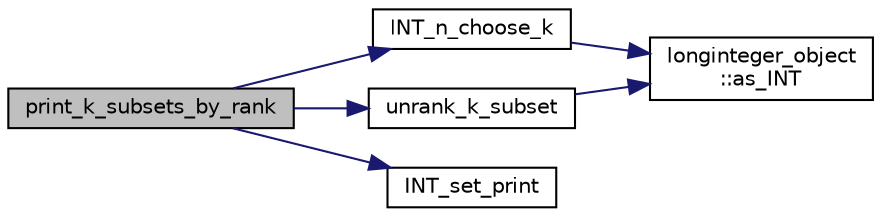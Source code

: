 digraph "print_k_subsets_by_rank"
{
  edge [fontname="Helvetica",fontsize="10",labelfontname="Helvetica",labelfontsize="10"];
  node [fontname="Helvetica",fontsize="10",shape=record];
  rankdir="LR";
  Node3490 [label="print_k_subsets_by_rank",height=0.2,width=0.4,color="black", fillcolor="grey75", style="filled", fontcolor="black"];
  Node3490 -> Node3491 [color="midnightblue",fontsize="10",style="solid",fontname="Helvetica"];
  Node3491 [label="INT_n_choose_k",height=0.2,width=0.4,color="black", fillcolor="white", style="filled",URL="$d2/d7c/combinatorics_8_c.html#aa74adc702e59feadb839f44c0aaec8f6"];
  Node3491 -> Node3492 [color="midnightblue",fontsize="10",style="solid",fontname="Helvetica"];
  Node3492 [label="longinteger_object\l::as_INT",height=0.2,width=0.4,color="black", fillcolor="white", style="filled",URL="$dd/d7e/classlonginteger__object.html#afb992d4679a6741acc63c8bcba27971e"];
  Node3490 -> Node3493 [color="midnightblue",fontsize="10",style="solid",fontname="Helvetica"];
  Node3493 [label="unrank_k_subset",height=0.2,width=0.4,color="black", fillcolor="white", style="filled",URL="$d2/d7c/combinatorics_8_c.html#a709dbec12f4da5bb02b9352d45a2c77d"];
  Node3493 -> Node3492 [color="midnightblue",fontsize="10",style="solid",fontname="Helvetica"];
  Node3490 -> Node3494 [color="midnightblue",fontsize="10",style="solid",fontname="Helvetica"];
  Node3494 [label="INT_set_print",height=0.2,width=0.4,color="black", fillcolor="white", style="filled",URL="$df/dbf/sajeeb_8_c.html#a97614645ec11df30e0e896367f91ffd9"];
}
